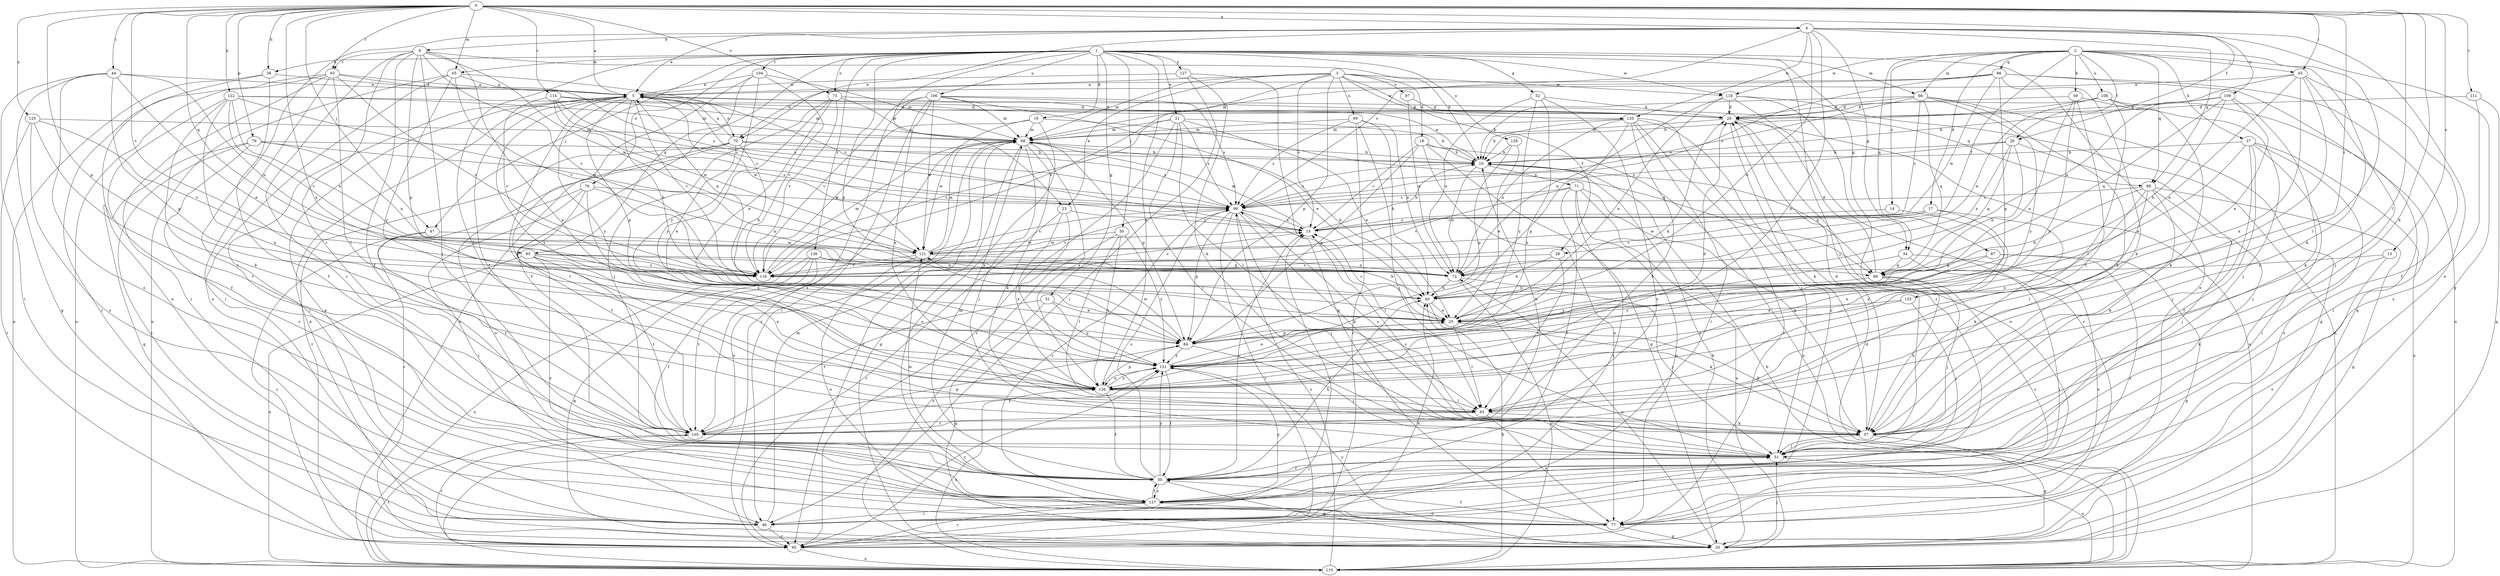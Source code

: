 strict digraph  {
0;
1;
2;
3;
4;
5;
9;
10;
13;
14;
15;
16;
17;
18;
20;
21;
23;
25;
26;
28;
30;
31;
32;
34;
35;
36;
37;
39;
40;
44;
45;
46;
47;
50;
51;
57;
63;
65;
66;
68;
69;
70;
71;
72;
73;
76;
77;
79;
84;
85;
86;
87;
88;
89;
93;
95;
97;
99;
104;
105;
106;
108;
109;
110;
111;
114;
116;
118;
120;
121;
122;
125;
126;
127;
128;
131;
135;
136;
137;
0 -> 4  [label=a];
0 -> 5  [label=a];
0 -> 13  [label=c];
0 -> 26  [label=f];
0 -> 36  [label=h];
0 -> 44  [label=i];
0 -> 45  [label=i];
0 -> 47  [label=j];
0 -> 57  [label=k];
0 -> 63  [label=l];
0 -> 65  [label=m];
0 -> 73  [label=o];
0 -> 79  [label=p];
0 -> 84  [label=p];
0 -> 85  [label=q];
0 -> 93  [label=r];
0 -> 111  [label=v];
0 -> 114  [label=v];
0 -> 116  [label=v];
0 -> 122  [label=x];
0 -> 125  [label=x];
0 -> 126  [label=x];
0 -> 135  [label=z];
1 -> 16  [label=d];
1 -> 21  [label=e];
1 -> 23  [label=e];
1 -> 31  [label=g];
1 -> 32  [label=g];
1 -> 34  [label=g];
1 -> 36  [label=h];
1 -> 47  [label=j];
1 -> 50  [label=j];
1 -> 51  [label=j];
1 -> 65  [label=m];
1 -> 66  [label=m];
1 -> 73  [label=o];
1 -> 76  [label=o];
1 -> 77  [label=o];
1 -> 84  [label=p];
1 -> 85  [label=q];
1 -> 104  [label=t];
1 -> 105  [label=t];
1 -> 106  [label=u];
1 -> 118  [label=w];
1 -> 126  [label=x];
1 -> 127  [label=y];
1 -> 128  [label=y];
1 -> 136  [label=z];
2 -> 14  [label=c];
2 -> 17  [label=d];
2 -> 26  [label=f];
2 -> 28  [label=f];
2 -> 37  [label=h];
2 -> 39  [label=h];
2 -> 45  [label=i];
2 -> 57  [label=k];
2 -> 63  [label=l];
2 -> 66  [label=m];
2 -> 86  [label=q];
2 -> 87  [label=q];
2 -> 88  [label=q];
2 -> 108  [label=u];
2 -> 118  [label=w];
3 -> 15  [label=c];
3 -> 18  [label=d];
3 -> 23  [label=e];
3 -> 28  [label=f];
3 -> 68  [label=m];
3 -> 69  [label=n];
3 -> 70  [label=n];
3 -> 84  [label=p];
3 -> 97  [label=s];
3 -> 116  [label=v];
3 -> 118  [label=w];
3 -> 120  [label=w];
4 -> 5  [label=a];
4 -> 9  [label=b];
4 -> 25  [label=e];
4 -> 34  [label=g];
4 -> 35  [label=g];
4 -> 70  [label=n];
4 -> 77  [label=o];
4 -> 88  [label=q];
4 -> 99  [label=s];
4 -> 109  [label=u];
4 -> 120  [label=w];
4 -> 126  [label=x];
4 -> 137  [label=z];
5 -> 20  [label=d];
5 -> 40  [label=h];
5 -> 46  [label=i];
5 -> 70  [label=n];
5 -> 84  [label=p];
5 -> 88  [label=q];
5 -> 99  [label=s];
5 -> 105  [label=t];
5 -> 116  [label=v];
5 -> 121  [label=w];
5 -> 126  [label=x];
5 -> 131  [label=y];
9 -> 10  [label=b];
9 -> 30  [label=f];
9 -> 51  [label=j];
9 -> 84  [label=p];
9 -> 93  [label=r];
9 -> 105  [label=t];
9 -> 116  [label=v];
9 -> 121  [label=w];
9 -> 126  [label=x];
9 -> 137  [label=z];
10 -> 5  [label=a];
10 -> 71  [label=n];
10 -> 72  [label=n];
10 -> 89  [label=q];
10 -> 99  [label=s];
13 -> 57  [label=k];
13 -> 72  [label=n];
13 -> 77  [label=o];
14 -> 15  [label=c];
14 -> 126  [label=x];
15 -> 10  [label=b];
15 -> 68  [label=m];
15 -> 121  [label=w];
16 -> 68  [label=m];
16 -> 77  [label=o];
16 -> 89  [label=q];
16 -> 116  [label=v];
16 -> 121  [label=w];
17 -> 15  [label=c];
17 -> 57  [label=k];
17 -> 116  [label=v];
17 -> 121  [label=w];
17 -> 126  [label=x];
18 -> 10  [label=b];
18 -> 15  [label=c];
18 -> 35  [label=g];
18 -> 77  [label=o];
18 -> 84  [label=p];
18 -> 110  [label=u];
20 -> 68  [label=m];
20 -> 77  [label=o];
20 -> 110  [label=u];
20 -> 137  [label=z];
21 -> 10  [label=b];
21 -> 25  [label=e];
21 -> 51  [label=j];
21 -> 63  [label=l];
21 -> 68  [label=m];
21 -> 95  [label=r];
21 -> 99  [label=s];
21 -> 116  [label=v];
23 -> 15  [label=c];
23 -> 95  [label=r];
23 -> 126  [label=x];
23 -> 131  [label=y];
25 -> 15  [label=c];
25 -> 57  [label=k];
25 -> 63  [label=l];
25 -> 84  [label=p];
26 -> 10  [label=b];
26 -> 40  [label=h];
26 -> 51  [label=j];
26 -> 72  [label=n];
26 -> 89  [label=q];
26 -> 99  [label=s];
28 -> 40  [label=h];
28 -> 63  [label=l];
28 -> 116  [label=v];
30 -> 15  [label=c];
30 -> 35  [label=g];
30 -> 40  [label=h];
30 -> 51  [label=j];
30 -> 68  [label=m];
30 -> 99  [label=s];
30 -> 121  [label=w];
30 -> 131  [label=y];
30 -> 137  [label=z];
31 -> 25  [label=e];
31 -> 35  [label=g];
31 -> 105  [label=t];
31 -> 131  [label=y];
32 -> 20  [label=d];
32 -> 72  [label=n];
32 -> 126  [label=x];
32 -> 131  [label=y];
32 -> 137  [label=z];
34 -> 46  [label=i];
34 -> 77  [label=o];
34 -> 89  [label=q];
34 -> 131  [label=y];
35 -> 5  [label=a];
35 -> 10  [label=b];
35 -> 51  [label=j];
35 -> 72  [label=n];
35 -> 131  [label=y];
36 -> 5  [label=a];
36 -> 30  [label=f];
36 -> 77  [label=o];
36 -> 110  [label=u];
37 -> 10  [label=b];
37 -> 25  [label=e];
37 -> 30  [label=f];
37 -> 46  [label=i];
37 -> 51  [label=j];
37 -> 77  [label=o];
37 -> 110  [label=u];
39 -> 20  [label=d];
39 -> 25  [label=e];
39 -> 57  [label=k];
39 -> 105  [label=t];
39 -> 131  [label=y];
40 -> 25  [label=e];
40 -> 57  [label=k];
44 -> 5  [label=a];
44 -> 25  [label=e];
44 -> 35  [label=g];
44 -> 46  [label=i];
44 -> 72  [label=n];
44 -> 84  [label=p];
44 -> 137  [label=z];
45 -> 5  [label=a];
45 -> 25  [label=e];
45 -> 30  [label=f];
45 -> 51  [label=j];
45 -> 63  [label=l];
45 -> 72  [label=n];
45 -> 126  [label=x];
46 -> 5  [label=a];
46 -> 15  [label=c];
46 -> 68  [label=m];
46 -> 95  [label=r];
47 -> 95  [label=r];
47 -> 105  [label=t];
47 -> 121  [label=w];
50 -> 63  [label=l];
50 -> 110  [label=u];
50 -> 121  [label=w];
50 -> 126  [label=x];
50 -> 131  [label=y];
51 -> 15  [label=c];
51 -> 30  [label=f];
51 -> 110  [label=u];
57 -> 20  [label=d];
57 -> 35  [label=g];
57 -> 51  [label=j];
57 -> 99  [label=s];
63 -> 5  [label=a];
63 -> 57  [label=k];
63 -> 77  [label=o];
63 -> 105  [label=t];
65 -> 5  [label=a];
65 -> 15  [label=c];
65 -> 46  [label=i];
65 -> 110  [label=u];
65 -> 116  [label=v];
65 -> 131  [label=y];
66 -> 10  [label=b];
66 -> 15  [label=c];
66 -> 20  [label=d];
66 -> 35  [label=g];
66 -> 57  [label=k];
66 -> 89  [label=q];
66 -> 99  [label=s];
66 -> 131  [label=y];
68 -> 10  [label=b];
68 -> 35  [label=g];
68 -> 40  [label=h];
68 -> 51  [label=j];
68 -> 57  [label=k];
68 -> 84  [label=p];
68 -> 95  [label=r];
68 -> 105  [label=t];
68 -> 110  [label=u];
68 -> 126  [label=x];
69 -> 40  [label=h];
69 -> 51  [label=j];
69 -> 68  [label=m];
69 -> 72  [label=n];
69 -> 95  [label=r];
69 -> 99  [label=s];
70 -> 5  [label=a];
70 -> 10  [label=b];
70 -> 25  [label=e];
70 -> 40  [label=h];
70 -> 63  [label=l];
70 -> 77  [label=o];
70 -> 95  [label=r];
70 -> 99  [label=s];
71 -> 30  [label=f];
71 -> 46  [label=i];
71 -> 57  [label=k];
71 -> 77  [label=o];
71 -> 99  [label=s];
71 -> 110  [label=u];
71 -> 116  [label=v];
72 -> 40  [label=h];
72 -> 51  [label=j];
72 -> 110  [label=u];
73 -> 20  [label=d];
73 -> 25  [label=e];
73 -> 51  [label=j];
73 -> 68  [label=m];
73 -> 116  [label=v];
73 -> 131  [label=y];
76 -> 46  [label=i];
76 -> 72  [label=n];
76 -> 95  [label=r];
76 -> 99  [label=s];
76 -> 105  [label=t];
76 -> 126  [label=x];
77 -> 30  [label=f];
77 -> 35  [label=g];
79 -> 10  [label=b];
79 -> 35  [label=g];
79 -> 46  [label=i];
79 -> 72  [label=n];
79 -> 99  [label=s];
79 -> 137  [label=z];
84 -> 20  [label=d];
84 -> 51  [label=j];
84 -> 121  [label=w];
84 -> 131  [label=y];
85 -> 72  [label=n];
85 -> 89  [label=q];
85 -> 105  [label=t];
85 -> 110  [label=u];
85 -> 116  [label=v];
85 -> 126  [label=x];
85 -> 137  [label=z];
86 -> 5  [label=a];
86 -> 35  [label=g];
86 -> 57  [label=k];
86 -> 68  [label=m];
86 -> 84  [label=p];
86 -> 99  [label=s];
86 -> 110  [label=u];
86 -> 121  [label=w];
87 -> 35  [label=g];
87 -> 89  [label=q];
87 -> 131  [label=y];
87 -> 137  [label=z];
88 -> 35  [label=g];
88 -> 40  [label=h];
88 -> 51  [label=j];
88 -> 57  [label=k];
88 -> 63  [label=l];
88 -> 99  [label=s];
88 -> 126  [label=x];
89 -> 20  [label=d];
89 -> 40  [label=h];
89 -> 51  [label=j];
89 -> 57  [label=k];
89 -> 137  [label=z];
93 -> 5  [label=a];
93 -> 46  [label=i];
93 -> 63  [label=l];
93 -> 77  [label=o];
93 -> 95  [label=r];
93 -> 99  [label=s];
93 -> 110  [label=u];
93 -> 116  [label=v];
95 -> 40  [label=h];
95 -> 110  [label=u];
95 -> 131  [label=y];
97 -> 20  [label=d];
97 -> 72  [label=n];
99 -> 15  [label=c];
99 -> 51  [label=j];
99 -> 57  [label=k];
99 -> 63  [label=l];
99 -> 84  [label=p];
99 -> 95  [label=r];
99 -> 116  [label=v];
99 -> 137  [label=z];
104 -> 5  [label=a];
104 -> 30  [label=f];
104 -> 68  [label=m];
104 -> 110  [label=u];
104 -> 116  [label=v];
104 -> 131  [label=y];
105 -> 10  [label=b];
105 -> 84  [label=p];
105 -> 95  [label=r];
105 -> 131  [label=y];
106 -> 20  [label=d];
106 -> 25  [label=e];
106 -> 46  [label=i];
106 -> 68  [label=m];
106 -> 95  [label=r];
106 -> 99  [label=s];
106 -> 116  [label=v];
106 -> 121  [label=w];
106 -> 126  [label=x];
108 -> 10  [label=b];
108 -> 20  [label=d];
108 -> 46  [label=i];
108 -> 51  [label=j];
108 -> 63  [label=l];
108 -> 72  [label=n];
109 -> 10  [label=b];
109 -> 20  [label=d];
109 -> 25  [label=e];
109 -> 40  [label=h];
109 -> 57  [label=k];
109 -> 89  [label=q];
110 -> 10  [label=b];
110 -> 20  [label=d];
110 -> 40  [label=h];
110 -> 99  [label=s];
110 -> 105  [label=t];
110 -> 126  [label=x];
111 -> 20  [label=d];
111 -> 35  [label=g];
111 -> 137  [label=z];
114 -> 15  [label=c];
114 -> 20  [label=d];
114 -> 68  [label=m];
114 -> 99  [label=s];
114 -> 116  [label=v];
114 -> 121  [label=w];
116 -> 5  [label=a];
116 -> 15  [label=c];
116 -> 68  [label=m];
118 -> 20  [label=d];
118 -> 25  [label=e];
118 -> 72  [label=n];
118 -> 95  [label=r];
118 -> 110  [label=u];
118 -> 137  [label=z];
120 -> 10  [label=b];
120 -> 46  [label=i];
120 -> 51  [label=j];
120 -> 57  [label=k];
120 -> 68  [label=m];
120 -> 72  [label=n];
120 -> 84  [label=p];
120 -> 95  [label=r];
120 -> 105  [label=t];
121 -> 68  [label=m];
121 -> 72  [label=n];
121 -> 77  [label=o];
121 -> 99  [label=s];
121 -> 116  [label=v];
122 -> 20  [label=d];
122 -> 30  [label=f];
122 -> 57  [label=k];
122 -> 68  [label=m];
122 -> 72  [label=n];
122 -> 116  [label=v];
122 -> 121  [label=w];
122 -> 126  [label=x];
125 -> 68  [label=m];
125 -> 95  [label=r];
125 -> 105  [label=t];
125 -> 116  [label=v];
125 -> 137  [label=z];
126 -> 20  [label=d];
126 -> 30  [label=f];
126 -> 63  [label=l];
126 -> 84  [label=p];
126 -> 131  [label=y];
127 -> 5  [label=a];
127 -> 35  [label=g];
127 -> 46  [label=i];
127 -> 57  [label=k];
128 -> 10  [label=b];
128 -> 25  [label=e];
128 -> 84  [label=p];
131 -> 25  [label=e];
131 -> 30  [label=f];
131 -> 126  [label=x];
135 -> 25  [label=e];
135 -> 51  [label=j];
135 -> 131  [label=y];
136 -> 30  [label=f];
136 -> 35  [label=g];
136 -> 40  [label=h];
136 -> 72  [label=n];
136 -> 105  [label=t];
136 -> 110  [label=u];
137 -> 30  [label=f];
137 -> 46  [label=i];
137 -> 77  [label=o];
137 -> 95  [label=r];
137 -> 131  [label=y];
}
